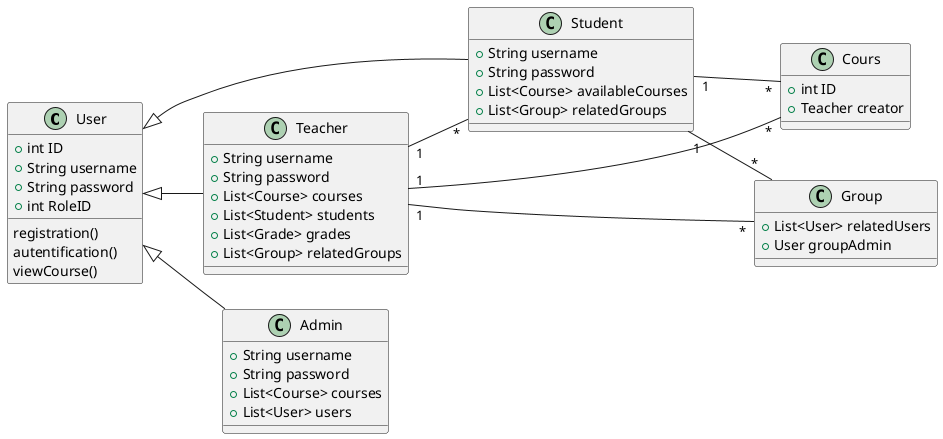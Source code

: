 @startuml classDiagram
' skinparam actorStyle awesome
left to right direction
' skinparam classAttributeIconSize 0

class User {
    +int ID
    +String username
    +String password
    +int RoleID
    registration()
    autentification()
    viewCourse()
}
class Group{
    +List<User> relatedUsers
    +User groupAdmin
}
class Student {
    +String username
    +String password
    +List<Course> availableCourses
    +List<Group> relatedGroups
}
class Teacher {
    +String username
    +String password
    +List<Course> courses
    +List<Student> students
    +List<Grade> grades
    +List<Group> relatedGroups
}

class Admin {
    +String username
    +String password
    +List<Course> courses
    +List<User> users

}
class Cours{
    +int ID
    +Teacher creator
}
User <|-- Student
User <|-- Teacher
User <|-- Admin

Teacher "1" -- "*" Cours
Teacher "1" -- "*" Student
Teacher "1" -- "*" Group

Student "1" -- "*" Cours
Student "1" -- "*" Group




    @enduml
